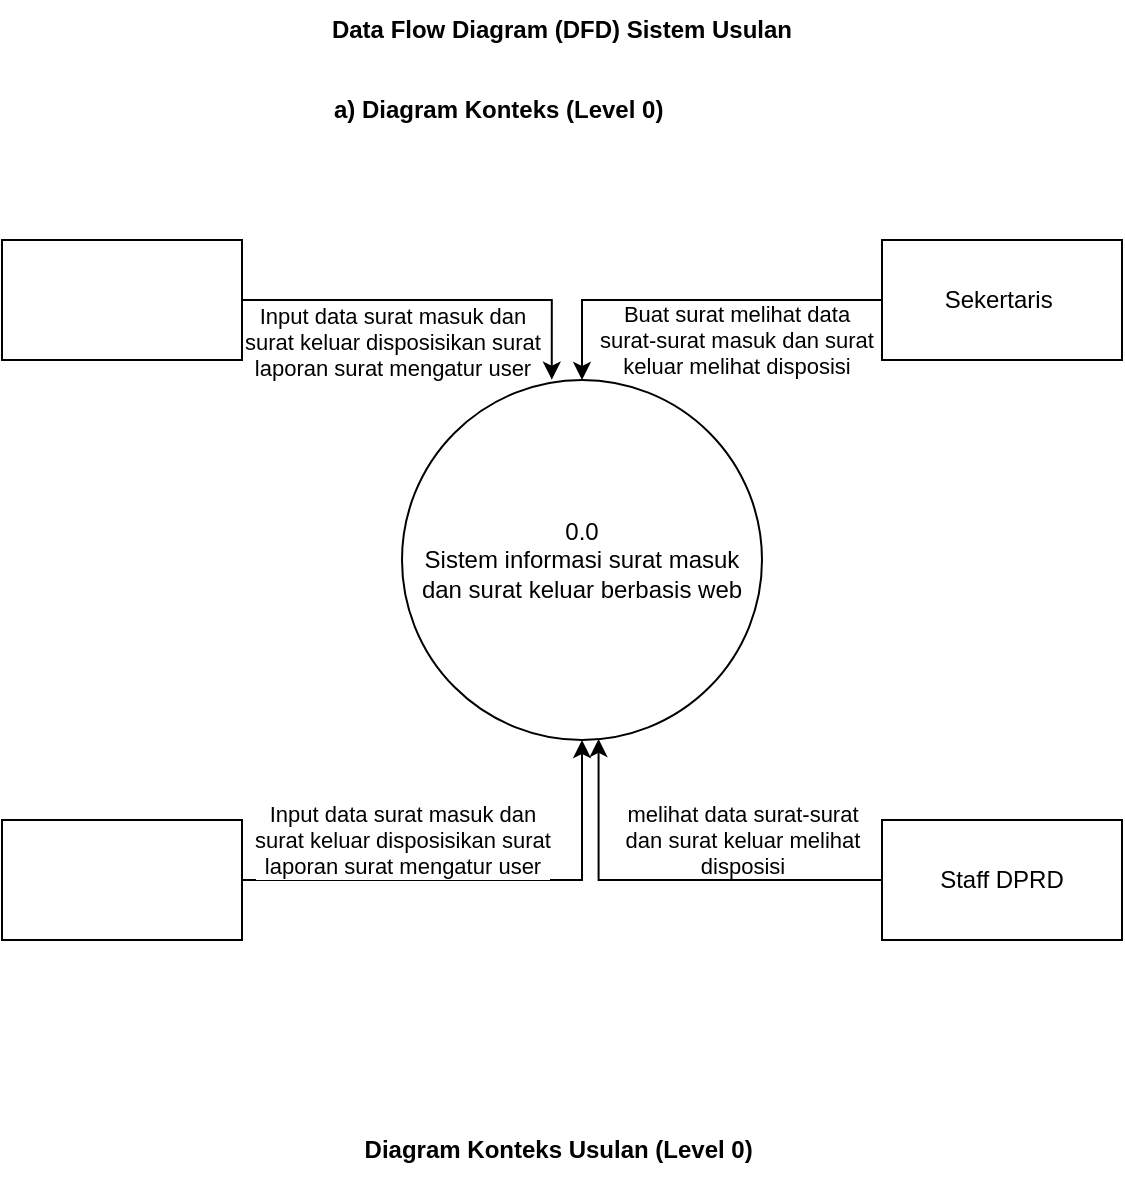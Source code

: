 <mxfile version="24.8.3">
  <diagram name="DFD Level 1" id="VAEdNxkP4sXyEAfFGgsp">
    <mxGraphModel dx="453" dy="484" grid="1" gridSize="10" guides="1" tooltips="1" connect="1" arrows="1" fold="1" page="1" pageScale="1" pageWidth="827" pageHeight="1169" math="0" shadow="0">
      <root>
        <mxCell id="0" />
        <mxCell id="1" parent="0" />
        <mxCell id="vMI35wwO15isG4lO2U92-1" value="&lt;b&gt;Data Flow Diagram (DFD) Sistem Usulan&lt;/b&gt;" style="text;html=1;align=center;verticalAlign=middle;whiteSpace=wrap;rounded=0;" vertex="1" parent="1">
          <mxGeometry x="240" y="40" width="240" height="30" as="geometry" />
        </mxCell>
        <mxCell id="vMI35wwO15isG4lO2U92-2" value="&lt;b&gt;a) Diagram Konteks (Level 0)&amp;nbsp;&lt;/b&gt;" style="text;html=1;align=center;verticalAlign=middle;whiteSpace=wrap;rounded=0;" vertex="1" parent="1">
          <mxGeometry x="240" y="80" width="180" height="30" as="geometry" />
        </mxCell>
        <mxCell id="vMI35wwO15isG4lO2U92-3" value="" style="rounded=0;whiteSpace=wrap;html=1;" vertex="1" parent="1">
          <mxGeometry x="80" y="160" width="120" height="60" as="geometry" />
        </mxCell>
        <mxCell id="vMI35wwO15isG4lO2U92-13" style="edgeStyle=orthogonalEdgeStyle;rounded=0;orthogonalLoop=1;jettySize=auto;html=1;entryX=0.5;entryY=1;entryDx=0;entryDy=0;" edge="1" parent="1" source="vMI35wwO15isG4lO2U92-4" target="vMI35wwO15isG4lO2U92-5">
          <mxGeometry relative="1" as="geometry" />
        </mxCell>
        <mxCell id="vMI35wwO15isG4lO2U92-4" value="" style="rounded=0;whiteSpace=wrap;html=1;" vertex="1" parent="1">
          <mxGeometry x="80" y="450" width="120" height="60" as="geometry" />
        </mxCell>
        <mxCell id="vMI35wwO15isG4lO2U92-5" value="0.0&lt;div&gt;Sistem informasi surat masuk dan surat keluar berbasis web&lt;/div&gt;" style="ellipse;whiteSpace=wrap;html=1;aspect=fixed;" vertex="1" parent="1">
          <mxGeometry x="280" y="230" width="180" height="180" as="geometry" />
        </mxCell>
        <mxCell id="vMI35wwO15isG4lO2U92-12" style="edgeStyle=orthogonalEdgeStyle;rounded=0;orthogonalLoop=1;jettySize=auto;html=1;" edge="1" parent="1" source="vMI35wwO15isG4lO2U92-6" target="vMI35wwO15isG4lO2U92-5">
          <mxGeometry relative="1" as="geometry" />
        </mxCell>
        <mxCell id="vMI35wwO15isG4lO2U92-16" value="Buat surat melihat data&lt;div&gt;surat-surat masuk dan surat&lt;/div&gt;&lt;div&gt;keluar melihat disposisi&lt;/div&gt;" style="edgeLabel;html=1;align=center;verticalAlign=middle;resizable=0;points=[];" vertex="1" connectable="0" parent="vMI35wwO15isG4lO2U92-12">
          <mxGeometry x="-0.076" y="2" relative="1" as="geometry">
            <mxPoint x="15" y="18" as="offset" />
          </mxGeometry>
        </mxCell>
        <mxCell id="vMI35wwO15isG4lO2U92-6" value="Sekertaris&amp;nbsp;" style="rounded=0;whiteSpace=wrap;html=1;" vertex="1" parent="1">
          <mxGeometry x="520" y="160" width="120" height="60" as="geometry" />
        </mxCell>
        <mxCell id="vMI35wwO15isG4lO2U92-7" value="Staff DPRD" style="rounded=0;whiteSpace=wrap;html=1;" vertex="1" parent="1">
          <mxGeometry x="520" y="450" width="120" height="60" as="geometry" />
        </mxCell>
        <mxCell id="vMI35wwO15isG4lO2U92-11" style="edgeStyle=orthogonalEdgeStyle;rounded=0;orthogonalLoop=1;jettySize=auto;html=1;entryX=0.416;entryY=-0.001;entryDx=0;entryDy=0;entryPerimeter=0;" edge="1" parent="1" source="vMI35wwO15isG4lO2U92-3" target="vMI35wwO15isG4lO2U92-5">
          <mxGeometry relative="1" as="geometry" />
        </mxCell>
        <mxCell id="vMI35wwO15isG4lO2U92-17" value="Input data surat masuk dan&lt;div&gt;surat keluar disposisikan surat&lt;/div&gt;&lt;div&gt;laporan surat mengatur user&lt;/div&gt;" style="edgeLabel;html=1;align=center;verticalAlign=middle;resizable=0;points=[];" vertex="1" connectable="0" parent="vMI35wwO15isG4lO2U92-11">
          <mxGeometry x="-0.187" y="1" relative="1" as="geometry">
            <mxPoint x="-4" y="22" as="offset" />
          </mxGeometry>
        </mxCell>
        <mxCell id="vMI35wwO15isG4lO2U92-18" value="Input data surat masuk dan&lt;div&gt;surat keluar disposisikan surat&lt;/div&gt;&lt;div&gt;laporan surat mengatur user&lt;/div&gt;" style="edgeLabel;html=1;align=center;verticalAlign=middle;resizable=0;points=[];" vertex="1" connectable="0" parent="vMI35wwO15isG4lO2U92-11">
          <mxGeometry x="-0.187" y="1" relative="1" as="geometry">
            <mxPoint x="1" y="271" as="offset" />
          </mxGeometry>
        </mxCell>
        <mxCell id="vMI35wwO15isG4lO2U92-19" value="melihat data surat-surat&lt;div&gt;dan surat keluar melihat&lt;/div&gt;&lt;div&gt;disposisi&lt;/div&gt;" style="edgeLabel;html=1;align=center;verticalAlign=middle;resizable=0;points=[];" vertex="1" connectable="0" parent="vMI35wwO15isG4lO2U92-11">
          <mxGeometry x="-0.187" y="1" relative="1" as="geometry">
            <mxPoint x="171" y="271" as="offset" />
          </mxGeometry>
        </mxCell>
        <mxCell id="vMI35wwO15isG4lO2U92-15" style="edgeStyle=orthogonalEdgeStyle;rounded=0;orthogonalLoop=1;jettySize=auto;html=1;entryX=0.546;entryY=0.997;entryDx=0;entryDy=0;entryPerimeter=0;" edge="1" parent="1" source="vMI35wwO15isG4lO2U92-7" target="vMI35wwO15isG4lO2U92-5">
          <mxGeometry relative="1" as="geometry" />
        </mxCell>
        <mxCell id="vMI35wwO15isG4lO2U92-20" value="&lt;b&gt;Diagram Konteks Usulan (Level 0)&amp;nbsp;&lt;/b&gt;" style="text;html=1;align=center;verticalAlign=middle;whiteSpace=wrap;rounded=0;" vertex="1" parent="1">
          <mxGeometry x="240" y="600" width="240" height="30" as="geometry" />
        </mxCell>
      </root>
    </mxGraphModel>
  </diagram>
</mxfile>
